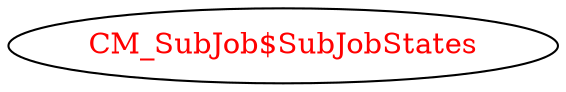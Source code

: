 digraph dependencyGraph {
 concentrate=true;
 ranksep="2.0";
 rankdir="LR"; 
 splines="ortho";
"CM_SubJob$SubJobStates" [fontcolor="red"];
}